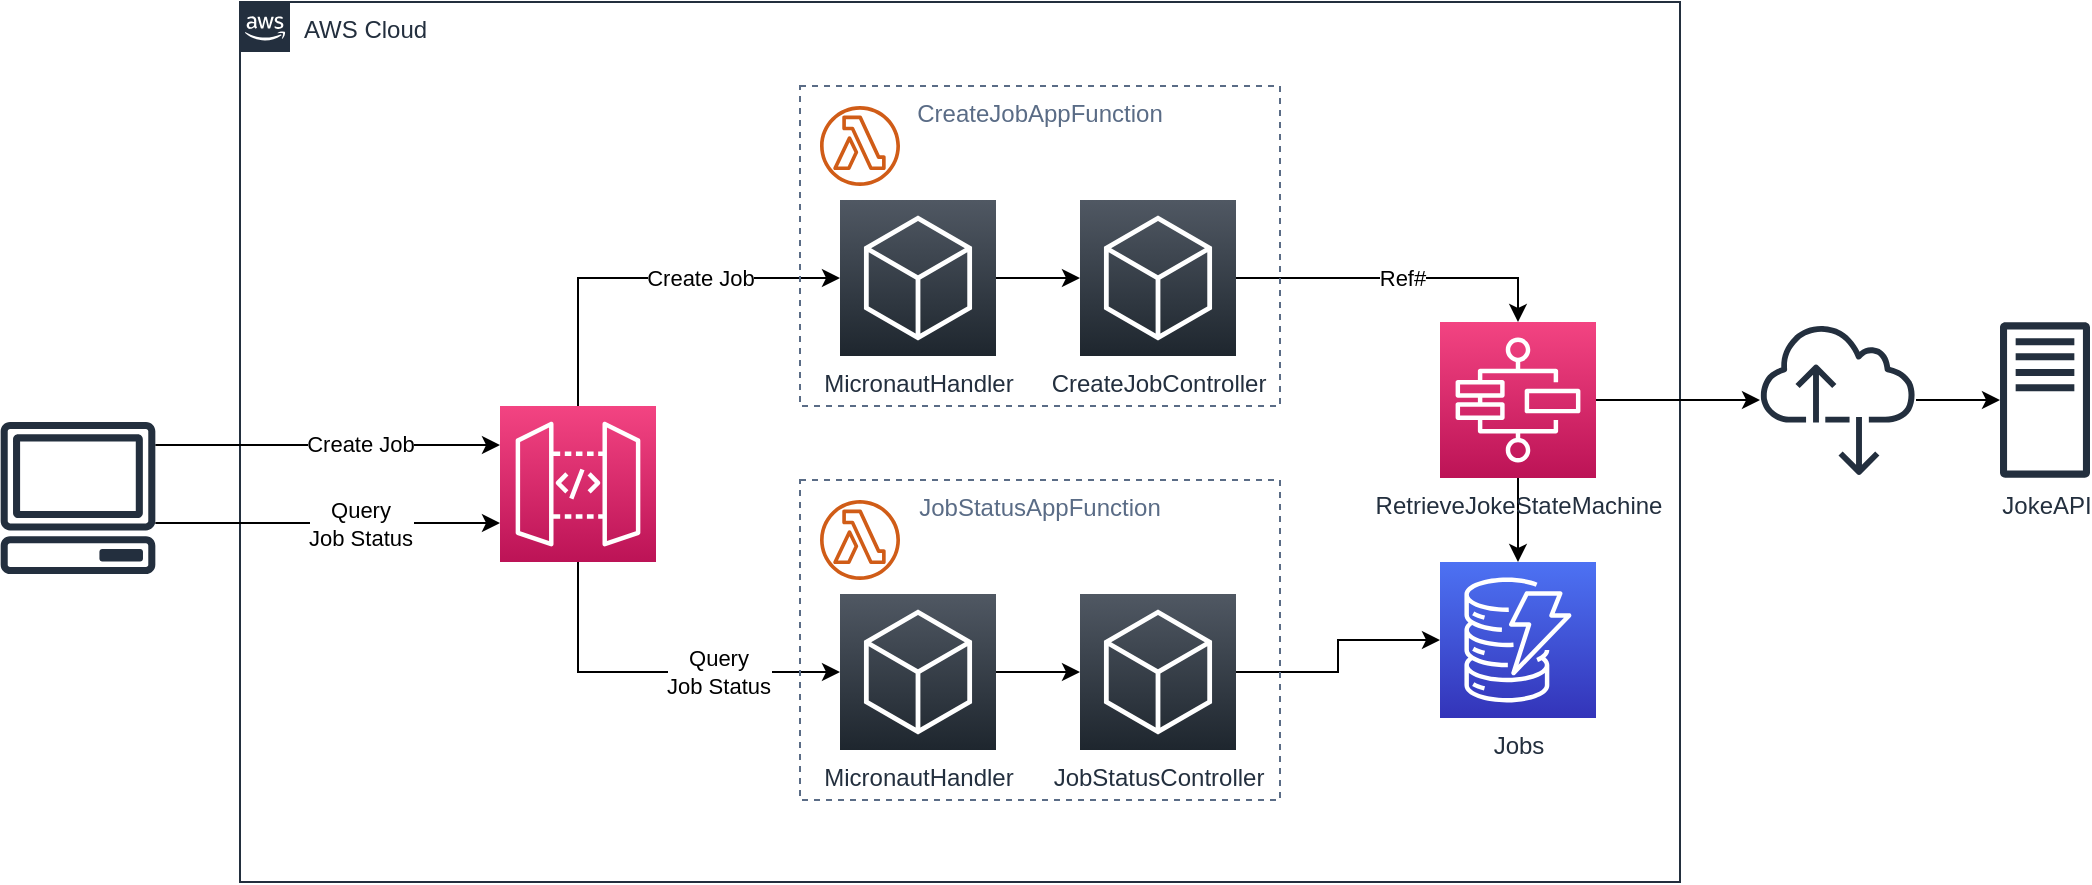 <mxfile version="14.9.2" type="github">
  <diagram id="01eXjTYJ2d1SrXMeanzH" name="Page-1">
    <mxGraphModel dx="2243" dy="1133" grid="1" gridSize="10" guides="1" tooltips="1" connect="1" arrows="1" fold="1" page="1" pageScale="1" pageWidth="1169" pageHeight="827" math="0" shadow="0">
      <root>
        <mxCell id="0" />
        <mxCell id="1" parent="0" />
        <mxCell id="A4gBskFatexQGphRCRpW-1" value="AWS Cloud" style="points=[[0,0],[0.25,0],[0.5,0],[0.75,0],[1,0],[1,0.25],[1,0.5],[1,0.75],[1,1],[0.75,1],[0.5,1],[0.25,1],[0,1],[0,0.75],[0,0.5],[0,0.25]];outlineConnect=0;gradientColor=none;html=1;whiteSpace=wrap;fontSize=12;fontStyle=0;shape=mxgraph.aws4.group;grIcon=mxgraph.aws4.group_aws_cloud_alt;strokeColor=#232F3E;fillColor=none;verticalAlign=top;align=left;spacingLeft=30;fontColor=#232F3E;dashed=0;" parent="1" vertex="1">
          <mxGeometry x="160" y="40" width="720" height="440" as="geometry" />
        </mxCell>
        <mxCell id="A4gBskFatexQGphRCRpW-28" value="" style="edgeStyle=orthogonalEdgeStyle;rounded=0;orthogonalLoop=1;jettySize=auto;html=1;exitX=0.5;exitY=0;exitDx=0;exitDy=0;exitPerimeter=0;" parent="1" source="A4gBskFatexQGphRCRpW-2" target="vHj6JaJcbDfo_lskSHIe-8" edge="1">
          <mxGeometry relative="1" as="geometry">
            <Array as="points">
              <mxPoint x="329" y="178" />
            </Array>
            <mxPoint x="820" y="100" as="targetPoint" />
          </mxGeometry>
        </mxCell>
        <mxCell id="A4gBskFatexQGphRCRpW-34" value="Create Job" style="edgeLabel;html=1;align=center;verticalAlign=middle;resizable=0;points=[];" parent="A4gBskFatexQGphRCRpW-28" vertex="1" connectable="0">
          <mxGeometry x="-0.147" relative="1" as="geometry">
            <mxPoint x="42" as="offset" />
          </mxGeometry>
        </mxCell>
        <mxCell id="A4gBskFatexQGphRCRpW-33" style="edgeStyle=orthogonalEdgeStyle;rounded=0;orthogonalLoop=1;jettySize=auto;html=1;exitX=0.5;exitY=1;exitDx=0;exitDy=0;exitPerimeter=0;entryX=0;entryY=0.5;entryDx=0;entryDy=0;entryPerimeter=0;" parent="1" source="A4gBskFatexQGphRCRpW-2" target="vHj6JaJcbDfo_lskSHIe-1" edge="1">
          <mxGeometry relative="1" as="geometry">
            <Array as="points">
              <mxPoint x="329" y="375" />
            </Array>
          </mxGeometry>
        </mxCell>
        <mxCell id="A4gBskFatexQGphRCRpW-35" value="Query&lt;br&gt;Job Status" style="edgeLabel;html=1;align=center;verticalAlign=middle;resizable=0;points=[];" parent="A4gBskFatexQGphRCRpW-33" vertex="1" connectable="0">
          <mxGeometry x="-0.215" relative="1" as="geometry">
            <mxPoint x="52" as="offset" />
          </mxGeometry>
        </mxCell>
        <mxCell id="A4gBskFatexQGphRCRpW-2" value="" style="points=[[0,0,0],[0.25,0,0],[0.5,0,0],[0.75,0,0],[1,0,0],[0,1,0],[0.25,1,0],[0.5,1,0],[0.75,1,0],[1,1,0],[0,0.25,0],[0,0.5,0],[0,0.75,0],[1,0.25,0],[1,0.5,0],[1,0.75,0]];outlineConnect=0;fontColor=#232F3E;gradientColor=#F34482;gradientDirection=north;fillColor=#BC1356;strokeColor=#ffffff;dashed=0;verticalLabelPosition=bottom;verticalAlign=top;align=center;html=1;fontSize=12;fontStyle=0;aspect=fixed;shape=mxgraph.aws4.resourceIcon;resIcon=mxgraph.aws4.api_gateway;" parent="1" vertex="1">
          <mxGeometry x="290" y="242" width="78" height="78" as="geometry" />
        </mxCell>
        <mxCell id="A4gBskFatexQGphRCRpW-27" style="edgeStyle=orthogonalEdgeStyle;rounded=0;orthogonalLoop=1;jettySize=auto;html=1;entryX=0;entryY=0.25;entryDx=0;entryDy=0;entryPerimeter=0;" parent="1" source="A4gBskFatexQGphRCRpW-4" target="A4gBskFatexQGphRCRpW-2" edge="1">
          <mxGeometry relative="1" as="geometry">
            <Array as="points">
              <mxPoint x="280" y="262" />
            </Array>
          </mxGeometry>
        </mxCell>
        <mxCell id="A4gBskFatexQGphRCRpW-36" value="Create Job" style="edgeLabel;html=1;align=center;verticalAlign=middle;resizable=0;points=[];" parent="A4gBskFatexQGphRCRpW-27" vertex="1" connectable="0">
          <mxGeometry x="0.14" y="2" relative="1" as="geometry">
            <mxPoint x="4" y="1" as="offset" />
          </mxGeometry>
        </mxCell>
        <mxCell id="IwsQEuC2lQtZMh31J1q6-4" style="edgeStyle=orthogonalEdgeStyle;rounded=0;orthogonalLoop=1;jettySize=auto;html=1;entryX=0;entryY=0.75;entryDx=0;entryDy=0;entryPerimeter=0;" parent="1" source="A4gBskFatexQGphRCRpW-4" target="A4gBskFatexQGphRCRpW-2" edge="1">
          <mxGeometry relative="1" as="geometry">
            <Array as="points">
              <mxPoint x="280" y="301" />
            </Array>
          </mxGeometry>
        </mxCell>
        <mxCell id="IwsQEuC2lQtZMh31J1q6-5" value="Query&lt;br&gt;Job Status" style="edgeLabel;html=1;align=center;verticalAlign=middle;resizable=0;points=[];" parent="IwsQEuC2lQtZMh31J1q6-4" vertex="1" connectable="0">
          <mxGeometry x="0.326" relative="1" as="geometry">
            <mxPoint x="-12" as="offset" />
          </mxGeometry>
        </mxCell>
        <mxCell id="A4gBskFatexQGphRCRpW-4" value="" style="outlineConnect=0;fontColor=#232F3E;gradientColor=none;fillColor=#232F3E;strokeColor=none;dashed=0;verticalLabelPosition=bottom;verticalAlign=top;align=center;html=1;fontSize=12;fontStyle=0;aspect=fixed;pointerEvents=1;shape=mxgraph.aws4.client;" parent="1" vertex="1">
          <mxGeometry x="40" y="250" width="78" height="76" as="geometry" />
        </mxCell>
        <mxCell id="A4gBskFatexQGphRCRpW-7" value="Jobs" style="points=[[0,0,0],[0.25,0,0],[0.5,0,0],[0.75,0,0],[1,0,0],[0,1,0],[0.25,1,0],[0.5,1,0],[0.75,1,0],[1,1,0],[0,0.25,0],[0,0.5,0],[0,0.75,0],[1,0.25,0],[1,0.5,0],[1,0.75,0]];outlineConnect=0;fontColor=#232F3E;gradientColor=#4D72F3;gradientDirection=north;fillColor=#3334B9;strokeColor=#ffffff;dashed=0;verticalLabelPosition=bottom;verticalAlign=top;align=center;html=1;fontSize=12;fontStyle=0;aspect=fixed;shape=mxgraph.aws4.resourceIcon;resIcon=mxgraph.aws4.dynamodb;" parent="1" vertex="1">
          <mxGeometry x="760" y="320" width="78" height="78" as="geometry" />
        </mxCell>
        <mxCell id="A4gBskFatexQGphRCRpW-29" style="edgeStyle=orthogonalEdgeStyle;rounded=0;orthogonalLoop=1;jettySize=auto;html=1;exitX=1;exitY=0.5;exitDx=0;exitDy=0;exitPerimeter=0;entryX=0.5;entryY=0;entryDx=0;entryDy=0;entryPerimeter=0;" parent="1" source="vHj6JaJcbDfo_lskSHIe-7" target="tQuTpaHwtyXLzw7-6ILT-1" edge="1">
          <mxGeometry relative="1" as="geometry">
            <Array as="points">
              <mxPoint x="799" y="178" />
            </Array>
            <mxPoint x="600" y="268" as="targetPoint" />
          </mxGeometry>
        </mxCell>
        <mxCell id="A4gBskFatexQGphRCRpW-30" value="Ref#" style="edgeLabel;html=1;align=center;verticalAlign=middle;resizable=0;points=[];" parent="A4gBskFatexQGphRCRpW-29" vertex="1" connectable="0">
          <mxGeometry x="-0.382" relative="1" as="geometry">
            <mxPoint x="32" as="offset" />
          </mxGeometry>
        </mxCell>
        <mxCell id="A4gBskFatexQGphRCRpW-32" value="" style="edgeStyle=orthogonalEdgeStyle;rounded=0;orthogonalLoop=1;jettySize=auto;html=1;exitX=1;exitY=0.5;exitDx=0;exitDy=0;exitPerimeter=0;" parent="1" source="tQuTpaHwtyXLzw7-6ILT-16" target="A4gBskFatexQGphRCRpW-7" edge="1">
          <mxGeometry relative="1" as="geometry" />
        </mxCell>
        <mxCell id="A4gBskFatexQGphRCRpW-26" style="edgeStyle=orthogonalEdgeStyle;rounded=0;orthogonalLoop=1;jettySize=auto;html=1;" parent="1" source="A4gBskFatexQGphRCRpW-23" target="A4gBskFatexQGphRCRpW-24" edge="1">
          <mxGeometry relative="1" as="geometry" />
        </mxCell>
        <mxCell id="A4gBskFatexQGphRCRpW-23" value="" style="outlineConnect=0;fontColor=#232F3E;gradientColor=none;fillColor=#232F3E;strokeColor=none;dashed=0;verticalLabelPosition=bottom;verticalAlign=top;align=center;html=1;fontSize=12;fontStyle=0;aspect=fixed;pointerEvents=1;shape=mxgraph.aws4.internet_alt2;" parent="1" vertex="1">
          <mxGeometry x="920" y="200" width="78" height="78" as="geometry" />
        </mxCell>
        <mxCell id="A4gBskFatexQGphRCRpW-24" value="JokeAPI" style="outlineConnect=0;fontColor=#232F3E;gradientColor=none;fillColor=#232F3E;strokeColor=none;dashed=0;verticalLabelPosition=bottom;verticalAlign=top;align=center;html=1;fontSize=12;fontStyle=0;aspect=fixed;pointerEvents=1;shape=mxgraph.aws4.traditional_server;" parent="1" vertex="1">
          <mxGeometry x="1040" y="200" width="45" height="78" as="geometry" />
        </mxCell>
        <mxCell id="A4gBskFatexQGphRCRpW-25" style="edgeStyle=orthogonalEdgeStyle;rounded=0;orthogonalLoop=1;jettySize=auto;html=1;exitX=1;exitY=0.5;exitDx=0;exitDy=0;exitPerimeter=0;" parent="1" source="tQuTpaHwtyXLzw7-6ILT-1" target="A4gBskFatexQGphRCRpW-23" edge="1">
          <mxGeometry relative="1" as="geometry">
            <mxPoint x="795" y="260" as="sourcePoint" />
          </mxGeometry>
        </mxCell>
        <mxCell id="tQuTpaHwtyXLzw7-6ILT-2" style="edgeStyle=orthogonalEdgeStyle;rounded=0;orthogonalLoop=1;jettySize=auto;html=1;" parent="1" source="tQuTpaHwtyXLzw7-6ILT-1" target="A4gBskFatexQGphRCRpW-7" edge="1">
          <mxGeometry relative="1" as="geometry" />
        </mxCell>
        <mxCell id="tQuTpaHwtyXLzw7-6ILT-1" value="RetrieveJokeStateMachine" style="points=[[0,0,0],[0.25,0,0],[0.5,0,0],[0.75,0,0],[1,0,0],[0,1,0],[0.25,1,0],[0.5,1,0],[0.75,1,0],[1,1,0],[0,0.25,0],[0,0.5,0],[0,0.75,0],[1,0.25,0],[1,0.5,0],[1,0.75,0]];outlineConnect=0;fontColor=#232F3E;gradientColor=#F34482;gradientDirection=north;fillColor=#BC1356;strokeColor=#ffffff;dashed=0;verticalLabelPosition=bottom;verticalAlign=top;align=center;html=1;fontSize=12;fontStyle=0;aspect=fixed;shape=mxgraph.aws4.resourceIcon;resIcon=mxgraph.aws4.step_functions;" parent="1" vertex="1">
          <mxGeometry x="760" y="200" width="78" height="78" as="geometry" />
        </mxCell>
        <mxCell id="vHj6JaJcbDfo_lskSHIe-3" value="" style="group" parent="1" vertex="1" connectable="0">
          <mxGeometry x="440" y="279" width="240" height="160" as="geometry" />
        </mxCell>
        <mxCell id="tQuTpaHwtyXLzw7-6ILT-14" value="JobStatusAppFunction" style="fillColor=none;strokeColor=#5A6C86;dashed=1;verticalAlign=top;fontStyle=0;fontColor=#5A6C86;" parent="vHj6JaJcbDfo_lskSHIe-3" vertex="1">
          <mxGeometry width="240" height="160" as="geometry" />
        </mxCell>
        <mxCell id="tQuTpaHwtyXLzw7-6ILT-15" value="" style="outlineConnect=0;fontColor=#232F3E;gradientColor=none;fillColor=#D05C17;strokeColor=none;dashed=0;verticalLabelPosition=bottom;verticalAlign=top;align=center;html=1;fontSize=12;fontStyle=0;aspect=fixed;pointerEvents=1;shape=mxgraph.aws4.lambda_function;" parent="vHj6JaJcbDfo_lskSHIe-3" vertex="1">
          <mxGeometry x="10" y="10" width="40" height="40" as="geometry" />
        </mxCell>
        <mxCell id="tQuTpaHwtyXLzw7-6ILT-16" value="JobStatusController" style="points=[[0,0,0],[0.25,0,0],[0.5,0,0],[0.75,0,0],[1,0,0],[0,1,0],[0.25,1,0],[0.5,1,0],[0.75,1,0],[1,1,0],[0,0.25,0],[0,0.5,0],[0,0.75,0],[1,0.25,0],[1,0.5,0],[1,0.75,0]];gradientDirection=north;outlineConnect=0;fontColor=#232F3E;gradientColor=#505863;fillColor=#1E262E;strokeColor=#ffffff;dashed=0;verticalLabelPosition=bottom;verticalAlign=top;align=center;html=1;fontSize=12;fontStyle=0;aspect=fixed;shape=mxgraph.aws4.resourceIcon;resIcon=mxgraph.aws4.general;" parent="vHj6JaJcbDfo_lskSHIe-3" vertex="1">
          <mxGeometry x="140" y="57" width="78" height="78" as="geometry" />
        </mxCell>
        <mxCell id="vHj6JaJcbDfo_lskSHIe-1" value="MicronautHandler" style="points=[[0,0,0],[0.25,0,0],[0.5,0,0],[0.75,0,0],[1,0,0],[0,1,0],[0.25,1,0],[0.5,1,0],[0.75,1,0],[1,1,0],[0,0.25,0],[0,0.5,0],[0,0.75,0],[1,0.25,0],[1,0.5,0],[1,0.75,0]];gradientDirection=north;outlineConnect=0;fontColor=#232F3E;gradientColor=#505863;fillColor=#1E262E;strokeColor=#ffffff;dashed=0;verticalLabelPosition=bottom;verticalAlign=top;align=center;html=1;fontSize=12;fontStyle=0;aspect=fixed;shape=mxgraph.aws4.resourceIcon;resIcon=mxgraph.aws4.general;" parent="vHj6JaJcbDfo_lskSHIe-3" vertex="1">
          <mxGeometry x="20" y="57" width="78" height="78" as="geometry" />
        </mxCell>
        <mxCell id="vHj6JaJcbDfo_lskSHIe-2" value="" style="edgeStyle=orthogonalEdgeStyle;rounded=0;orthogonalLoop=1;jettySize=auto;html=1;" parent="vHj6JaJcbDfo_lskSHIe-3" source="vHj6JaJcbDfo_lskSHIe-1" target="tQuTpaHwtyXLzw7-6ILT-16" edge="1">
          <mxGeometry relative="1" as="geometry" />
        </mxCell>
        <mxCell id="vHj6JaJcbDfo_lskSHIe-4" value="" style="group" parent="1" vertex="1" connectable="0">
          <mxGeometry x="440" y="82" width="240" height="160" as="geometry" />
        </mxCell>
        <mxCell id="vHj6JaJcbDfo_lskSHIe-5" value="CreateJobAppFunction" style="fillColor=none;strokeColor=#5A6C86;dashed=1;verticalAlign=top;fontStyle=0;fontColor=#5A6C86;" parent="vHj6JaJcbDfo_lskSHIe-4" vertex="1">
          <mxGeometry width="240" height="160" as="geometry" />
        </mxCell>
        <mxCell id="vHj6JaJcbDfo_lskSHIe-6" value="" style="outlineConnect=0;fontColor=#232F3E;gradientColor=none;fillColor=#D05C17;strokeColor=none;dashed=0;verticalLabelPosition=bottom;verticalAlign=top;align=center;html=1;fontSize=12;fontStyle=0;aspect=fixed;pointerEvents=1;shape=mxgraph.aws4.lambda_function;" parent="vHj6JaJcbDfo_lskSHIe-4" vertex="1">
          <mxGeometry x="10" y="10" width="40" height="40" as="geometry" />
        </mxCell>
        <mxCell id="vHj6JaJcbDfo_lskSHIe-7" value="CreateJobController" style="points=[[0,0,0],[0.25,0,0],[0.5,0,0],[0.75,0,0],[1,0,0],[0,1,0],[0.25,1,0],[0.5,1,0],[0.75,1,0],[1,1,0],[0,0.25,0],[0,0.5,0],[0,0.75,0],[1,0.25,0],[1,0.5,0],[1,0.75,0]];gradientDirection=north;outlineConnect=0;fontColor=#232F3E;gradientColor=#505863;fillColor=#1E262E;strokeColor=#ffffff;dashed=0;verticalLabelPosition=bottom;verticalAlign=top;align=center;html=1;fontSize=12;fontStyle=0;aspect=fixed;shape=mxgraph.aws4.resourceIcon;resIcon=mxgraph.aws4.general;" parent="vHj6JaJcbDfo_lskSHIe-4" vertex="1">
          <mxGeometry x="140" y="57" width="78" height="78" as="geometry" />
        </mxCell>
        <mxCell id="vHj6JaJcbDfo_lskSHIe-8" value="MicronautHandler" style="points=[[0,0,0],[0.25,0,0],[0.5,0,0],[0.75,0,0],[1,0,0],[0,1,0],[0.25,1,0],[0.5,1,0],[0.75,1,0],[1,1,0],[0,0.25,0],[0,0.5,0],[0,0.75,0],[1,0.25,0],[1,0.5,0],[1,0.75,0]];gradientDirection=north;outlineConnect=0;fontColor=#232F3E;gradientColor=#505863;fillColor=#1E262E;strokeColor=#ffffff;dashed=0;verticalLabelPosition=bottom;verticalAlign=top;align=center;html=1;fontSize=12;fontStyle=0;aspect=fixed;shape=mxgraph.aws4.resourceIcon;resIcon=mxgraph.aws4.general;" parent="vHj6JaJcbDfo_lskSHIe-4" vertex="1">
          <mxGeometry x="20" y="57" width="78" height="78" as="geometry" />
        </mxCell>
        <mxCell id="vHj6JaJcbDfo_lskSHIe-9" value="" style="edgeStyle=orthogonalEdgeStyle;rounded=0;orthogonalLoop=1;jettySize=auto;html=1;" parent="vHj6JaJcbDfo_lskSHIe-4" source="vHj6JaJcbDfo_lskSHIe-8" target="vHj6JaJcbDfo_lskSHIe-7" edge="1">
          <mxGeometry relative="1" as="geometry" />
        </mxCell>
      </root>
    </mxGraphModel>
  </diagram>
</mxfile>
